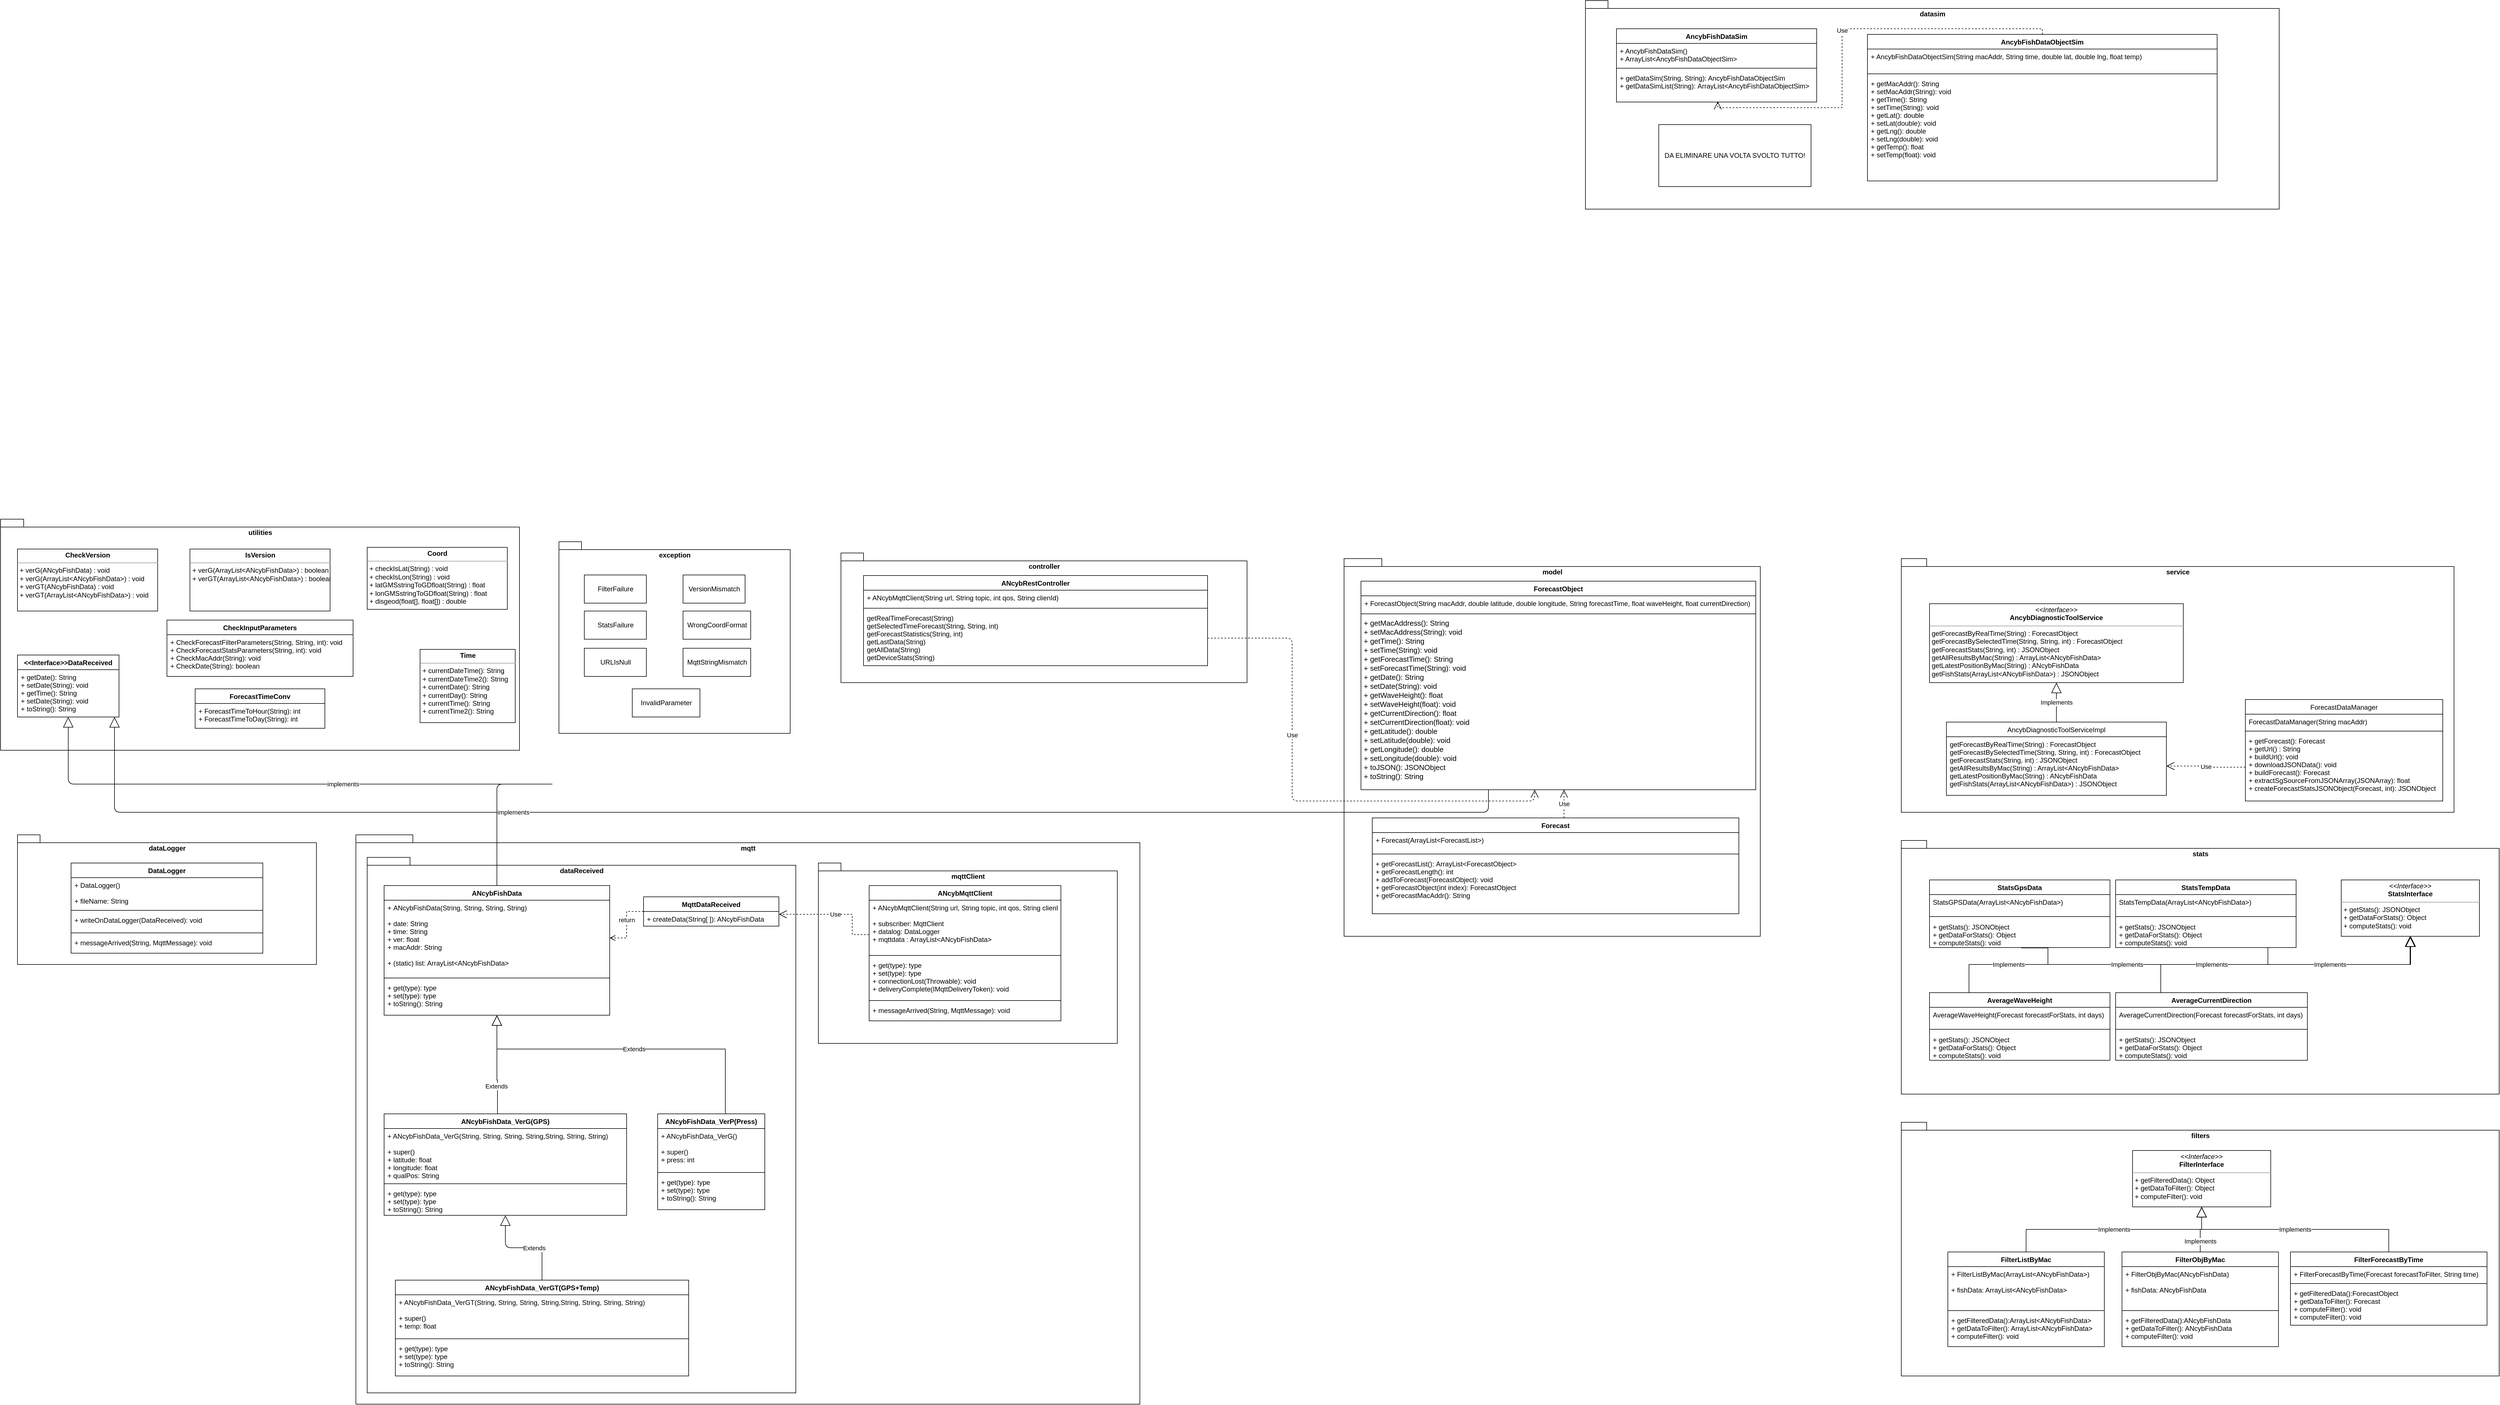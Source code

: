 <mxfile version="16.2.4" type="github">
  <diagram id="C5RBs43oDa-KdzZeNtuy" name="Page-1">
    <mxGraphModel dx="1298" dy="2328" grid="1" gridSize="10" guides="1" tooltips="1" connect="1" arrows="1" fold="1" page="1" pageScale="1" pageWidth="2336" pageHeight="1654" math="0" shadow="0">
      <root>
        <mxCell id="WIyWlLk6GJQsqaUBKTNV-0" />
        <mxCell id="WIyWlLk6GJQsqaUBKTNV-1" parent="WIyWlLk6GJQsqaUBKTNV-0" />
        <mxCell id="9TTTzWUSUJf_JjZ-lox_-0" value="mqtt" style="shape=folder;fontStyle=1;spacingTop=10;tabWidth=40;tabHeight=14;tabPosition=left;html=1;align=center;verticalAlign=top;" parent="WIyWlLk6GJQsqaUBKTNV-1" vertex="1">
          <mxGeometry x="650" y="570" width="1390" height="1010" as="geometry" />
        </mxCell>
        <mxCell id="3BHlE7sxE0ALU3HnH_fy-0" value="utilities" style="shape=folder;fontStyle=1;spacingTop=10;tabWidth=40;tabHeight=14;tabPosition=left;html=1;align=center;verticalAlign=top;" parent="WIyWlLk6GJQsqaUBKTNV-1" vertex="1">
          <mxGeometry x="20" y="10" width="920" height="410" as="geometry" />
        </mxCell>
        <mxCell id="3BHlE7sxE0ALU3HnH_fy-8" value="dataReceived" style="shape=folder;fontStyle=1;spacingTop=10;tabWidth=40;tabHeight=14;tabPosition=left;html=1;align=center;verticalAlign=top;" parent="WIyWlLk6GJQsqaUBKTNV-1" vertex="1">
          <mxGeometry x="670" y="610" width="760" height="950" as="geometry" />
        </mxCell>
        <mxCell id="3BHlE7sxE0ALU3HnH_fy-9" value="ANcybFishData_VerG(GPS)" style="swimlane;fontStyle=1;align=center;verticalAlign=top;childLayout=stackLayout;horizontal=1;startSize=26;horizontalStack=0;resizeParent=1;resizeParentMax=0;resizeLast=0;collapsible=1;marginBottom=0;" parent="WIyWlLk6GJQsqaUBKTNV-1" vertex="1">
          <mxGeometry x="700" y="1065" width="430" height="180" as="geometry" />
        </mxCell>
        <mxCell id="3BHlE7sxE0ALU3HnH_fy-10" value="+ ANcybFishData_VerG(String, String, String, String,String, String, String)&#xa;&#xa;+ super()&#xa;+ latitude: float&#xa;+ longitude: float&#xa;+ qualPos: String" style="text;strokeColor=none;fillColor=none;align=left;verticalAlign=top;spacingLeft=4;spacingRight=4;overflow=hidden;rotatable=0;points=[[0,0.5],[1,0.5]];portConstraint=eastwest;" parent="3BHlE7sxE0ALU3HnH_fy-9" vertex="1">
          <mxGeometry y="26" width="430" height="94" as="geometry" />
        </mxCell>
        <mxCell id="3BHlE7sxE0ALU3HnH_fy-11" value="" style="line;strokeWidth=1;fillColor=none;align=left;verticalAlign=middle;spacingTop=-1;spacingLeft=3;spacingRight=3;rotatable=0;labelPosition=right;points=[];portConstraint=eastwest;" parent="3BHlE7sxE0ALU3HnH_fy-9" vertex="1">
          <mxGeometry y="120" width="430" height="8" as="geometry" />
        </mxCell>
        <mxCell id="3BHlE7sxE0ALU3HnH_fy-12" value="+ get(type): type&#xa;+ set(type): type&#xa;+ toString(): String" style="text;strokeColor=none;fillColor=none;align=left;verticalAlign=top;spacingLeft=4;spacingRight=4;overflow=hidden;rotatable=0;points=[[0,0.5],[1,0.5]];portConstraint=eastwest;" parent="3BHlE7sxE0ALU3HnH_fy-9" vertex="1">
          <mxGeometry y="128" width="430" height="52" as="geometry" />
        </mxCell>
        <mxCell id="3BHlE7sxE0ALU3HnH_fy-20" value="Extends" style="endArrow=block;endSize=16;endFill=0;html=1;rounded=0;exitX=0.5;exitY=0;exitDx=0;exitDy=0;edgeStyle=orthogonalEdgeStyle;" parent="WIyWlLk6GJQsqaUBKTNV-1" source="3BHlE7sxE0ALU3HnH_fy-9" target="3BHlE7sxE0ALU3HnH_fy-15" edge="1">
          <mxGeometry x="-0.337" y="2" width="160" relative="1" as="geometry">
            <mxPoint x="960" y="830" as="sourcePoint" />
            <mxPoint x="1120" y="830" as="targetPoint" />
            <mxPoint as="offset" />
            <Array as="points">
              <mxPoint x="901" y="1005" />
              <mxPoint x="900" y="1005" />
            </Array>
          </mxGeometry>
        </mxCell>
        <mxCell id="3BHlE7sxE0ALU3HnH_fy-21" value="ANcybFishData_VerP(Press)" style="swimlane;fontStyle=1;align=center;verticalAlign=top;childLayout=stackLayout;horizontal=1;startSize=26;horizontalStack=0;resizeParent=1;resizeParentMax=0;resizeLast=0;collapsible=1;marginBottom=0;" parent="WIyWlLk6GJQsqaUBKTNV-1" vertex="1">
          <mxGeometry x="1185" y="1065" width="190" height="170" as="geometry" />
        </mxCell>
        <mxCell id="3BHlE7sxE0ALU3HnH_fy-22" value="+ ANcybFishData_VerG()&#xa;&#xa;+ super()&#xa;+ press: int" style="text;strokeColor=none;fillColor=none;align=left;verticalAlign=top;spacingLeft=4;spacingRight=4;overflow=hidden;rotatable=0;points=[[0,0.5],[1,0.5]];portConstraint=eastwest;" parent="3BHlE7sxE0ALU3HnH_fy-21" vertex="1">
          <mxGeometry y="26" width="190" height="74" as="geometry" />
        </mxCell>
        <mxCell id="3BHlE7sxE0ALU3HnH_fy-23" value="" style="line;strokeWidth=1;fillColor=none;align=left;verticalAlign=middle;spacingTop=-1;spacingLeft=3;spacingRight=3;rotatable=0;labelPosition=right;points=[];portConstraint=eastwest;" parent="3BHlE7sxE0ALU3HnH_fy-21" vertex="1">
          <mxGeometry y="100" width="190" height="8" as="geometry" />
        </mxCell>
        <mxCell id="3BHlE7sxE0ALU3HnH_fy-24" value="+ get(type): type&#xa;+ set(type): type&#xa;+ toString(): String" style="text;strokeColor=none;fillColor=none;align=left;verticalAlign=top;spacingLeft=4;spacingRight=4;overflow=hidden;rotatable=0;points=[[0,0.5],[1,0.5]];portConstraint=eastwest;" parent="3BHlE7sxE0ALU3HnH_fy-21" vertex="1">
          <mxGeometry y="108" width="190" height="62" as="geometry" />
        </mxCell>
        <mxCell id="3BHlE7sxE0ALU3HnH_fy-26" value="mqttClient" style="shape=folder;fontStyle=1;spacingTop=10;tabWidth=40;tabHeight=14;tabPosition=left;html=1;align=center;verticalAlign=top;" parent="WIyWlLk6GJQsqaUBKTNV-1" vertex="1">
          <mxGeometry x="1470" y="620" width="530" height="320" as="geometry" />
        </mxCell>
        <mxCell id="3BHlE7sxE0ALU3HnH_fy-27" value="ANcybMqttClient" style="swimlane;fontStyle=1;align=center;verticalAlign=top;childLayout=stackLayout;horizontal=1;startSize=26;horizontalStack=0;resizeParent=1;resizeParentMax=0;resizeLast=0;collapsible=1;marginBottom=0;" parent="WIyWlLk6GJQsqaUBKTNV-1" vertex="1">
          <mxGeometry x="1560" y="660" width="340" height="240" as="geometry" />
        </mxCell>
        <mxCell id="3BHlE7sxE0ALU3HnH_fy-91" value="+ ANcybMqttClient(String url, String topic, int qos, String clienId)" style="text;strokeColor=none;fillColor=none;align=left;verticalAlign=top;spacingLeft=4;spacingRight=4;overflow=hidden;rotatable=0;points=[[0,0.5],[1,0.5]];portConstraint=eastwest;" parent="3BHlE7sxE0ALU3HnH_fy-27" vertex="1">
          <mxGeometry y="26" width="340" height="28" as="geometry" />
        </mxCell>
        <mxCell id="3BHlE7sxE0ALU3HnH_fy-28" value="+ subscriber: MqttClient&#xa;+ datalog: DataLogger&#xa;+ mqttdata : ArrayList&lt;ANcybFishData&gt;" style="text;strokeColor=none;fillColor=none;align=left;verticalAlign=top;spacingLeft=4;spacingRight=4;overflow=hidden;rotatable=0;points=[[0,0.5],[1,0.5]];portConstraint=eastwest;" parent="3BHlE7sxE0ALU3HnH_fy-27" vertex="1">
          <mxGeometry y="54" width="340" height="66" as="geometry" />
        </mxCell>
        <mxCell id="3BHlE7sxE0ALU3HnH_fy-29" value="" style="line;strokeWidth=1;fillColor=none;align=left;verticalAlign=middle;spacingTop=-1;spacingLeft=3;spacingRight=3;rotatable=0;labelPosition=right;points=[];portConstraint=eastwest;" parent="3BHlE7sxE0ALU3HnH_fy-27" vertex="1">
          <mxGeometry y="120" width="340" height="8" as="geometry" />
        </mxCell>
        <mxCell id="3BHlE7sxE0ALU3HnH_fy-30" value="+ get(type): type&#xa;+ set(type): type&#xa;+ connectionLost(Throwable): void&#xa;+ deliveryComplete(IMqttDeliveryToken): void" style="text;strokeColor=none;fillColor=none;align=left;verticalAlign=top;spacingLeft=4;spacingRight=4;overflow=hidden;rotatable=0;points=[[0,0.5],[1,0.5]];portConstraint=eastwest;" parent="3BHlE7sxE0ALU3HnH_fy-27" vertex="1">
          <mxGeometry y="128" width="340" height="72" as="geometry" />
        </mxCell>
        <mxCell id="3BHlE7sxE0ALU3HnH_fy-89" value="" style="line;strokeWidth=1;fillColor=none;align=left;verticalAlign=middle;spacingTop=-1;spacingLeft=3;spacingRight=3;rotatable=0;labelPosition=right;points=[];portConstraint=eastwest;" parent="3BHlE7sxE0ALU3HnH_fy-27" vertex="1">
          <mxGeometry y="200" width="340" height="8" as="geometry" />
        </mxCell>
        <mxCell id="3BHlE7sxE0ALU3HnH_fy-88" value="+ messageArrived(String, MqttMessage): void" style="text;strokeColor=none;fillColor=none;align=left;verticalAlign=top;spacingLeft=4;spacingRight=4;overflow=hidden;rotatable=0;points=[[0,0.5],[1,0.5]];portConstraint=eastwest;" parent="3BHlE7sxE0ALU3HnH_fy-27" vertex="1">
          <mxGeometry y="208" width="340" height="32" as="geometry" />
        </mxCell>
        <mxCell id="3BHlE7sxE0ALU3HnH_fy-41" value="Extends" style="endArrow=block;endSize=16;endFill=0;html=1;rounded=0;exitX=0.5;exitY=0;exitDx=0;exitDy=0;edgeStyle=orthogonalEdgeStyle;jumpStyle=none;" parent="WIyWlLk6GJQsqaUBKTNV-1" source="3BHlE7sxE0ALU3HnH_fy-21" target="3BHlE7sxE0ALU3HnH_fy-15" edge="1">
          <mxGeometry width="160" relative="1" as="geometry">
            <mxPoint x="780" y="880" as="sourcePoint" />
            <mxPoint x="770" y="700" as="targetPoint" />
            <mxPoint as="offset" />
            <Array as="points">
              <mxPoint x="1305" y="950" />
              <mxPoint x="900" y="950" />
            </Array>
          </mxGeometry>
        </mxCell>
        <mxCell id="3BHlE7sxE0ALU3HnH_fy-51" value="MqttDataReceived" style="swimlane;fontStyle=1;align=center;verticalAlign=top;childLayout=stackLayout;horizontal=1;startSize=26;horizontalStack=0;resizeParent=1;resizeParentMax=0;resizeLast=0;collapsible=1;marginBottom=0;" parent="WIyWlLk6GJQsqaUBKTNV-1" vertex="1">
          <mxGeometry x="1160" y="680" width="240" height="52" as="geometry" />
        </mxCell>
        <mxCell id="3BHlE7sxE0ALU3HnH_fy-54" value="+ createData(String[ ]): ANcybFishData" style="text;strokeColor=none;fillColor=none;align=left;verticalAlign=top;spacingLeft=4;spacingRight=4;overflow=hidden;rotatable=0;points=[[0,0.5],[1,0.5]];portConstraint=eastwest;" parent="3BHlE7sxE0ALU3HnH_fy-51" vertex="1">
          <mxGeometry y="26" width="240" height="26" as="geometry" />
        </mxCell>
        <mxCell id="3BHlE7sxE0ALU3HnH_fy-64" value="return" style="html=1;verticalAlign=bottom;endArrow=open;dashed=1;endSize=8;rounded=0;jumpStyle=none;exitX=0;exitY=0.5;exitDx=0;exitDy=0;edgeStyle=orthogonalEdgeStyle;entryX=1;entryY=0.5;entryDx=0;entryDy=0;" parent="WIyWlLk6GJQsqaUBKTNV-1" source="3BHlE7sxE0ALU3HnH_fy-51" target="3BHlE7sxE0ALU3HnH_fy-16" edge="1">
          <mxGeometry relative="1" as="geometry">
            <mxPoint x="1150" y="738" as="sourcePoint" />
            <mxPoint x="960" y="1060" as="targetPoint" />
          </mxGeometry>
        </mxCell>
        <mxCell id="3BHlE7sxE0ALU3HnH_fy-66" value="Use" style="endArrow=open;endSize=12;dashed=1;html=1;rounded=0;jumpStyle=none;exitX=0;exitY=0.5;exitDx=0;exitDy=0;edgeStyle=orthogonalEdgeStyle;" parent="WIyWlLk6GJQsqaUBKTNV-1" source="3BHlE7sxE0ALU3HnH_fy-28" target="3BHlE7sxE0ALU3HnH_fy-51" edge="1">
          <mxGeometry x="-0.02" width="160" relative="1" as="geometry">
            <mxPoint x="1320" y="780" as="sourcePoint" />
            <mxPoint x="1540" y="710" as="targetPoint" />
            <Array as="points">
              <mxPoint x="1530" y="747" />
              <mxPoint x="1530" y="711" />
            </Array>
            <mxPoint as="offset" />
          </mxGeometry>
        </mxCell>
        <mxCell id="3BHlE7sxE0ALU3HnH_fy-90" value="dataLogger" style="shape=folder;fontStyle=1;spacingTop=10;tabWidth=40;tabHeight=14;tabPosition=left;html=1;align=center;verticalAlign=top;" parent="WIyWlLk6GJQsqaUBKTNV-1" vertex="1">
          <mxGeometry x="50" y="570" width="530" height="230" as="geometry" />
        </mxCell>
        <mxCell id="3BHlE7sxE0ALU3HnH_fy-95" value="exception" style="shape=folder;fontStyle=1;spacingTop=10;tabWidth=40;tabHeight=14;tabPosition=left;html=1;align=center;verticalAlign=top;" parent="WIyWlLk6GJQsqaUBKTNV-1" vertex="1">
          <mxGeometry x="1010" y="50" width="410" height="340" as="geometry" />
        </mxCell>
        <mxCell id="3BHlE7sxE0ALU3HnH_fy-96" value="DataLogger" style="swimlane;fontStyle=1;align=center;verticalAlign=top;childLayout=stackLayout;horizontal=1;startSize=26;horizontalStack=0;resizeParent=1;resizeParentMax=0;resizeLast=0;collapsible=1;marginBottom=0;" parent="WIyWlLk6GJQsqaUBKTNV-1" vertex="1">
          <mxGeometry x="145" y="620" width="340" height="160" as="geometry" />
        </mxCell>
        <mxCell id="3BHlE7sxE0ALU3HnH_fy-97" value="+ DataLogger()&#xa;&#xa;+ fileName: String" style="text;strokeColor=none;fillColor=none;align=left;verticalAlign=top;spacingLeft=4;spacingRight=4;overflow=hidden;rotatable=0;points=[[0,0.5],[1,0.5]];portConstraint=eastwest;" parent="3BHlE7sxE0ALU3HnH_fy-96" vertex="1">
          <mxGeometry y="26" width="340" height="54" as="geometry" />
        </mxCell>
        <mxCell id="3BHlE7sxE0ALU3HnH_fy-103" value="" style="line;strokeWidth=1;fillColor=none;align=left;verticalAlign=middle;spacingTop=-1;spacingLeft=3;spacingRight=3;rotatable=0;labelPosition=right;points=[];portConstraint=eastwest;" parent="3BHlE7sxE0ALU3HnH_fy-96" vertex="1">
          <mxGeometry y="80" width="340" height="8" as="geometry" />
        </mxCell>
        <mxCell id="3BHlE7sxE0ALU3HnH_fy-100" value="+ writeOnDataLogger(DataReceived): void" style="text;strokeColor=none;fillColor=none;align=left;verticalAlign=top;spacingLeft=4;spacingRight=4;overflow=hidden;rotatable=0;points=[[0,0.5],[1,0.5]];portConstraint=eastwest;" parent="3BHlE7sxE0ALU3HnH_fy-96" vertex="1">
          <mxGeometry y="88" width="340" height="32" as="geometry" />
        </mxCell>
        <mxCell id="3BHlE7sxE0ALU3HnH_fy-101" value="" style="line;strokeWidth=1;fillColor=none;align=left;verticalAlign=middle;spacingTop=-1;spacingLeft=3;spacingRight=3;rotatable=0;labelPosition=right;points=[];portConstraint=eastwest;" parent="3BHlE7sxE0ALU3HnH_fy-96" vertex="1">
          <mxGeometry y="120" width="340" height="8" as="geometry" />
        </mxCell>
        <mxCell id="3BHlE7sxE0ALU3HnH_fy-102" value="+ messageArrived(String, MqttMessage): void" style="text;strokeColor=none;fillColor=none;align=left;verticalAlign=top;spacingLeft=4;spacingRight=4;overflow=hidden;rotatable=0;points=[[0,0.5],[1,0.5]];portConstraint=eastwest;" parent="3BHlE7sxE0ALU3HnH_fy-96" vertex="1">
          <mxGeometry y="128" width="340" height="32" as="geometry" />
        </mxCell>
        <mxCell id="3BHlE7sxE0ALU3HnH_fy-113" value="controller" style="shape=folder;fontStyle=1;spacingTop=10;tabWidth=40;tabHeight=14;tabPosition=left;html=1;align=center;verticalAlign=top;" parent="WIyWlLk6GJQsqaUBKTNV-1" vertex="1">
          <mxGeometry x="1510" y="70" width="720" height="230" as="geometry" />
        </mxCell>
        <mxCell id="3BHlE7sxE0ALU3HnH_fy-114" value="model" style="shape=folder;fontStyle=1;spacingTop=10;tabWidth=40;tabHeight=14;tabPosition=left;html=1;align=center;verticalAlign=top;" parent="WIyWlLk6GJQsqaUBKTNV-1" vertex="1">
          <mxGeometry x="2402" y="80" width="738" height="670" as="geometry" />
        </mxCell>
        <mxCell id="3BHlE7sxE0ALU3HnH_fy-36" value="ANcybFishData_VerGT(GPS+Temp)" style="swimlane;fontStyle=1;align=center;verticalAlign=top;childLayout=stackLayout;horizontal=1;startSize=26;horizontalStack=0;resizeParent=1;resizeParentMax=0;resizeLast=0;collapsible=1;marginBottom=0;" parent="WIyWlLk6GJQsqaUBKTNV-1" vertex="1">
          <mxGeometry x="720" y="1360" width="520" height="170" as="geometry" />
        </mxCell>
        <mxCell id="3BHlE7sxE0ALU3HnH_fy-37" value="+ ANcybFishData_VerGT(String, String, String, String,String, String, String, String)&#xa;&#xa;+ super()&#xa;+ temp: float" style="text;strokeColor=none;fillColor=none;align=left;verticalAlign=top;spacingLeft=4;spacingRight=4;overflow=hidden;rotatable=0;points=[[0,0.5],[1,0.5]];portConstraint=eastwest;" parent="3BHlE7sxE0ALU3HnH_fy-36" vertex="1">
          <mxGeometry y="26" width="520" height="74" as="geometry" />
        </mxCell>
        <mxCell id="3BHlE7sxE0ALU3HnH_fy-38" value="" style="line;strokeWidth=1;fillColor=none;align=left;verticalAlign=middle;spacingTop=-1;spacingLeft=3;spacingRight=3;rotatable=0;labelPosition=right;points=[];portConstraint=eastwest;" parent="3BHlE7sxE0ALU3HnH_fy-36" vertex="1">
          <mxGeometry y="100" width="520" height="8" as="geometry" />
        </mxCell>
        <mxCell id="3BHlE7sxE0ALU3HnH_fy-39" value="+ get(type): type&#xa;+ set(type): type&#xa;+ toString(): String" style="text;strokeColor=none;fillColor=none;align=left;verticalAlign=top;spacingLeft=4;spacingRight=4;overflow=hidden;rotatable=0;points=[[0,0.5],[1,0.5]];portConstraint=eastwest;" parent="3BHlE7sxE0ALU3HnH_fy-36" vertex="1">
          <mxGeometry y="108" width="520" height="62" as="geometry" />
        </mxCell>
        <mxCell id="isNRoNqo-K9MIMpgRt4Y-5" value="Extends" style="endArrow=block;endSize=16;endFill=0;html=1;rounded=1;sketch=0;exitX=0.5;exitY=0;exitDx=0;exitDy=0;edgeStyle=orthogonalEdgeStyle;" parent="WIyWlLk6GJQsqaUBKTNV-1" source="3BHlE7sxE0ALU3HnH_fy-36" target="3BHlE7sxE0ALU3HnH_fy-9" edge="1">
          <mxGeometry x="-0.2" width="160" relative="1" as="geometry">
            <mxPoint x="1250" y="1440" as="sourcePoint" />
            <mxPoint x="780" y="1320" as="targetPoint" />
            <mxPoint as="offset" />
          </mxGeometry>
        </mxCell>
        <mxCell id="isNRoNqo-K9MIMpgRt4Y-6" value="ANcybRestController" style="swimlane;fontStyle=1;align=center;verticalAlign=top;childLayout=stackLayout;horizontal=1;startSize=26;horizontalStack=0;resizeParent=1;resizeParentMax=0;resizeLast=0;collapsible=1;marginBottom=0;" parent="WIyWlLk6GJQsqaUBKTNV-1" vertex="1">
          <mxGeometry x="1550" y="110" width="610" height="160" as="geometry" />
        </mxCell>
        <mxCell id="isNRoNqo-K9MIMpgRt4Y-7" value="+ ANcybMqttClient(String url, String topic, int qos, String clienId)" style="text;strokeColor=none;fillColor=none;align=left;verticalAlign=top;spacingLeft=4;spacingRight=4;overflow=hidden;rotatable=0;points=[[0,0.5],[1,0.5]];portConstraint=eastwest;" parent="isNRoNqo-K9MIMpgRt4Y-6" vertex="1">
          <mxGeometry y="26" width="610" height="28" as="geometry" />
        </mxCell>
        <mxCell id="isNRoNqo-K9MIMpgRt4Y-9" value="" style="line;strokeWidth=1;fillColor=none;align=left;verticalAlign=middle;spacingTop=-1;spacingLeft=3;spacingRight=3;rotatable=0;labelPosition=right;points=[];portConstraint=eastwest;" parent="isNRoNqo-K9MIMpgRt4Y-6" vertex="1">
          <mxGeometry y="54" width="610" height="8" as="geometry" />
        </mxCell>
        <mxCell id="isNRoNqo-K9MIMpgRt4Y-10" value="getRealTimeForecast(String)&#xa;getSelectedTimeForecast(String, String, int)&#xa;getForecastStatistics(String, int)&#xa;getLastData(String)&#xa;getAllData(String)&#xa;getDeviceStats(String)" style="text;strokeColor=none;fillColor=none;align=left;verticalAlign=top;spacingLeft=4;spacingRight=4;overflow=hidden;rotatable=0;points=[[0,0.5],[1,0.5]];portConstraint=eastwest;" parent="isNRoNqo-K9MIMpgRt4Y-6" vertex="1">
          <mxGeometry y="62" width="610" height="98" as="geometry" />
        </mxCell>
        <mxCell id="isNRoNqo-K9MIMpgRt4Y-15" value="ForecastObject" style="swimlane;fontStyle=1;align=center;verticalAlign=top;childLayout=stackLayout;horizontal=1;startSize=26;horizontalStack=0;resizeParent=1;resizeParentMax=0;resizeLast=0;collapsible=1;marginBottom=0;" parent="WIyWlLk6GJQsqaUBKTNV-1" vertex="1">
          <mxGeometry x="2432" y="120" width="700" height="370" as="geometry" />
        </mxCell>
        <mxCell id="isNRoNqo-K9MIMpgRt4Y-16" value="+ ForecastObject(String macAddr, double latitude, double longitude, String forecastTime, float waveHeight, float currentDirection)" style="text;strokeColor=none;fillColor=none;align=left;verticalAlign=top;spacingLeft=4;spacingRight=4;overflow=hidden;rotatable=0;points=[[0,0.5],[1,0.5]];portConstraint=eastwest;" parent="isNRoNqo-K9MIMpgRt4Y-15" vertex="1">
          <mxGeometry y="26" width="700" height="28" as="geometry" />
        </mxCell>
        <mxCell id="isNRoNqo-K9MIMpgRt4Y-17" value="" style="line;strokeWidth=1;fillColor=none;align=left;verticalAlign=middle;spacingTop=-1;spacingLeft=3;spacingRight=3;rotatable=0;labelPosition=right;points=[];portConstraint=eastwest;" parent="isNRoNqo-K9MIMpgRt4Y-15" vertex="1">
          <mxGeometry y="54" width="700" height="8" as="geometry" />
        </mxCell>
        <mxCell id="isNRoNqo-K9MIMpgRt4Y-18" value="+ getMacAddress(): String&#xa;+ setMacAddress(String): void&#xa;+ getTime(): String&#xa;+ setTime(String): void&#xa;+ getForecastTime(): String&#xa;+ setForecastTime(String): void&#xa;+ getDate(): String&#xa;+ setDate(String): void&#xa;+ getWaveHeight(): float&#xa;+ setWaveHeight(float): void&#xa;+ getCurrentDirection(): float&#xa;+ setCurrentDirection(float): void&#xa;+ getLatitude(): double&#xa;+ setLatitude(double): void&#xa;+ getLongitude(): double&#xa;+ setLongitude(double): void&#xa;+ toJSON(): JSONObject&#xa;+ toString(): String&#xa;" style="text;strokeColor=none;fillColor=none;align=left;verticalAlign=top;spacingLeft=4;spacingRight=4;overflow=hidden;rotatable=0;points=[[0,0.5],[1,0.5]];portConstraint=eastwest;fontSize=13;spacing=1;spacingBottom=0;spacingTop=-1;" parent="isNRoNqo-K9MIMpgRt4Y-15" vertex="1">
          <mxGeometry y="62" width="700" height="308" as="geometry" />
        </mxCell>
        <mxCell id="isNRoNqo-K9MIMpgRt4Y-29" value="Use" style="endArrow=open;endSize=12;dashed=1;html=1;rounded=1;sketch=0;edgeStyle=orthogonalEdgeStyle;exitX=1;exitY=0.5;exitDx=0;exitDy=0;" parent="WIyWlLk6GJQsqaUBKTNV-1" source="isNRoNqo-K9MIMpgRt4Y-10" target="isNRoNqo-K9MIMpgRt4Y-15" edge="1">
          <mxGeometry x="-0.276" width="160" relative="1" as="geometry">
            <mxPoint x="2280" y="200" as="sourcePoint" />
            <mxPoint x="2616" y="-70" as="targetPoint" />
            <Array as="points">
              <mxPoint x="2310" y="221" />
              <mxPoint x="2310" y="510" />
              <mxPoint x="2740" y="510" />
            </Array>
            <mxPoint as="offset" />
          </mxGeometry>
        </mxCell>
        <mxCell id="isNRoNqo-K9MIMpgRt4Y-31" value="&lt;p style=&quot;margin: 0px ; margin-top: 4px ; text-align: center&quot;&gt;&lt;b&gt;CheckVersion&lt;/b&gt;&lt;br&gt;&lt;/p&gt;&lt;hr size=&quot;1&quot;&gt;&lt;p style=&quot;margin: 0px ; margin-left: 4px&quot;&gt;&lt;/p&gt;&lt;p style=&quot;margin: 0px ; margin-left: 4px&quot;&gt;+ verG(ANcybFishData) : void&lt;/p&gt;&lt;p style=&quot;margin: 0px ; margin-left: 4px&quot;&gt;+ verG(ArrayList&amp;lt;ANcybFishData&amp;gt;) : void&lt;/p&gt;&lt;p style=&quot;margin: 0px ; margin-left: 4px&quot;&gt;&lt;span&gt;+ verGT(ANcybFishData) : void&lt;/span&gt;&lt;/p&gt;&lt;p style=&quot;margin: 0px ; margin-left: 4px&quot;&gt;+ verGT(ArrayList&amp;lt;ANcybFishData&amp;gt;) : void&lt;/p&gt;" style="verticalAlign=top;align=left;overflow=fill;fontSize=12;fontFamily=Helvetica;html=1;rounded=0;sketch=0;" parent="WIyWlLk6GJQsqaUBKTNV-1" vertex="1">
          <mxGeometry x="50" y="63" width="248.5" height="110" as="geometry" />
        </mxCell>
        <mxCell id="isNRoNqo-K9MIMpgRt4Y-34" value="Forecast" style="swimlane;fontStyle=1;align=center;verticalAlign=top;childLayout=stackLayout;horizontal=1;startSize=26;horizontalStack=0;resizeParent=1;resizeParentMax=0;resizeLast=0;collapsible=1;marginBottom=0;rounded=0;sketch=0;" parent="WIyWlLk6GJQsqaUBKTNV-1" vertex="1">
          <mxGeometry x="2452" y="540" width="650" height="170" as="geometry" />
        </mxCell>
        <mxCell id="isNRoNqo-K9MIMpgRt4Y-35" value="+ Forecast(ArrayList&lt;ForecastList&gt;)&#xa;" style="text;strokeColor=none;fillColor=none;align=left;verticalAlign=top;spacingLeft=4;spacingRight=4;overflow=hidden;rotatable=0;points=[[0,0.5],[1,0.5]];portConstraint=eastwest;rounded=0;sketch=0;" parent="isNRoNqo-K9MIMpgRt4Y-34" vertex="1">
          <mxGeometry y="26" width="650" height="34" as="geometry" />
        </mxCell>
        <mxCell id="isNRoNqo-K9MIMpgRt4Y-36" value="" style="line;strokeWidth=1;fillColor=none;align=left;verticalAlign=middle;spacingTop=-1;spacingLeft=3;spacingRight=3;rotatable=0;labelPosition=right;points=[];portConstraint=eastwest;rounded=0;sketch=0;" parent="isNRoNqo-K9MIMpgRt4Y-34" vertex="1">
          <mxGeometry y="60" width="650" height="8" as="geometry" />
        </mxCell>
        <mxCell id="isNRoNqo-K9MIMpgRt4Y-37" value="+ getForecastList(): ArrayList&lt;ForecastObject&gt;&#xa;+ getForecastLength(): int&#xa;+ addToForecast(ForecastObject): void&#xa;+ getForecastObject(int index): ForecastObject&#xa;+ getForecastMacAddr(): String" style="text;strokeColor=none;fillColor=none;align=left;verticalAlign=top;spacingLeft=4;spacingRight=4;overflow=hidden;rotatable=0;points=[[0,0.5],[1,0.5]];portConstraint=eastwest;rounded=0;sketch=0;" parent="isNRoNqo-K9MIMpgRt4Y-34" vertex="1">
          <mxGeometry y="68" width="650" height="102" as="geometry" />
        </mxCell>
        <mxCell id="isNRoNqo-K9MIMpgRt4Y-38" value="filters" style="shape=folder;fontStyle=1;spacingTop=10;tabWidth=40;tabHeight=14;tabPosition=left;html=1;align=center;verticalAlign=top;" parent="WIyWlLk6GJQsqaUBKTNV-1" vertex="1">
          <mxGeometry x="3390" y="1080" width="1060" height="450" as="geometry" />
        </mxCell>
        <mxCell id="RA5aEVkmyOFDF_g9N0md-14" value="Extends" style="endArrow=block;endSize=16;endFill=0;html=1;rounded=1;sketch=0;edgeStyle=orthogonalEdgeStyle;entryX=0.5;entryY=1;entryDx=0;entryDy=0;exitX=0.551;exitY=0.018;exitDx=0;exitDy=0;exitPerimeter=0;" parent="WIyWlLk6GJQsqaUBKTNV-1" edge="1">
          <mxGeometry x="-0.345" width="160" relative="1" as="geometry">
            <mxPoint x="3566.73" y="811.44" as="sourcePoint" />
            <mxPoint x="4065" y="740" as="targetPoint" />
            <Array as="points">
              <mxPoint x="3832" y="780" />
              <mxPoint x="4065" y="780" />
            </Array>
            <mxPoint as="offset" />
          </mxGeometry>
        </mxCell>
        <mxCell id="isNRoNqo-K9MIMpgRt4Y-41" value="stats" style="shape=folder;fontStyle=1;spacingTop=10;tabWidth=40;tabHeight=14;tabPosition=left;html=1;align=center;verticalAlign=top;" parent="WIyWlLk6GJQsqaUBKTNV-1" vertex="1">
          <mxGeometry x="3390" y="580" width="1060" height="450" as="geometry" />
        </mxCell>
        <mxCell id="VaMENrB3MKc0odFTqjPw-0" value="service" style="shape=folder;fontStyle=1;spacingTop=10;tabWidth=40;tabHeight=14;tabPosition=left;html=1;align=center;verticalAlign=top;" parent="WIyWlLk6GJQsqaUBKTNV-1" vertex="1">
          <mxGeometry x="3390" y="80" width="980" height="450" as="geometry" />
        </mxCell>
        <mxCell id="VaMENrB3MKc0odFTqjPw-6" value="Implements" style="endArrow=block;endSize=16;endFill=0;html=1;rounded=0;fontSize=13;edgeStyle=orthogonalEdgeStyle;elbow=vertical;" parent="WIyWlLk6GJQsqaUBKTNV-1" target="9sARwrWTkd8ZfWDxSj1S-2" edge="1">
          <mxGeometry x="0.037" width="160" relative="1" as="geometry">
            <mxPoint x="3495" y="-559" as="sourcePoint" />
            <mxPoint x="3455" y="-519" as="targetPoint" />
            <Array as="points" />
            <mxPoint as="offset" />
          </mxGeometry>
        </mxCell>
        <mxCell id="hj5ngC77WGNCJNdUPFqx-2" value="AncybDiagnosticToolServiceImpl" style="swimlane;fontStyle=0;align=center;verticalAlign=top;childLayout=stackLayout;horizontal=1;startSize=26;horizontalStack=0;resizeParent=1;resizeParentMax=0;resizeLast=0;collapsible=1;marginBottom=0;" parent="WIyWlLk6GJQsqaUBKTNV-1" vertex="1">
          <mxGeometry x="3470" y="370" width="390" height="130" as="geometry" />
        </mxCell>
        <mxCell id="hj5ngC77WGNCJNdUPFqx-3" value="getForecastByRealTime(String) : ForecastObject&#xa;getForecastBySelectedTime(String, String, int) : ForecastObject&#xa;getForecastStats(String, int) : JSONObject&#xa;getAllResultsByMac(String) : ArrayList&lt;ANcybFishData&gt;&#xa;getLatestPositionByMac(String) : ANcybFishData&#xa;getFishStats(ArrayList&lt;ANcybFishData&gt;) : JSONObject" style="text;strokeColor=none;fillColor=none;align=left;verticalAlign=top;spacingLeft=4;spacingRight=4;overflow=hidden;rotatable=0;points=[[0,0.5],[1,0.5]];portConstraint=eastwest;" parent="hj5ngC77WGNCJNdUPFqx-2" vertex="1">
          <mxGeometry y="26" width="390" height="104" as="geometry" />
        </mxCell>
        <mxCell id="9sARwrWTkd8ZfWDxSj1S-2" value="&lt;&lt;Interface&gt;&gt; AncybDiagnosticToolService" style="swimlane;fontStyle=1;align=center;verticalAlign=top;childLayout=stackLayout;horizontal=1;startSize=26;horizontalStack=0;resizeParent=1;resizeParentMax=0;resizeLast=0;collapsible=1;marginBottom=0;" parent="WIyWlLk6GJQsqaUBKTNV-1" vertex="1">
          <mxGeometry x="3550" y="-809" width="300" height="126" as="geometry" />
        </mxCell>
        <mxCell id="9sARwrWTkd8ZfWDxSj1S-5" value="+ getRealTimeForecast(String): ForecastObject&#xa;+ getLastTimePosition(String): ANcybFishData&#xa;+ getAllPositions(String): ArrayList&lt;ANcybFishData&gt;&#xa; " style="text;strokeColor=none;fillColor=none;align=left;verticalAlign=top;spacingLeft=4;spacingRight=4;overflow=hidden;rotatable=0;points=[[0,0.5],[1,0.5]];portConstraint=eastwest;" parent="9sARwrWTkd8ZfWDxSj1S-2" vertex="1">
          <mxGeometry y="26" width="300" height="100" as="geometry" />
        </mxCell>
        <mxCell id="9sARwrWTkd8ZfWDxSj1S-6" value="ForecastDataManager" style="swimlane;fontStyle=0;align=center;verticalAlign=top;childLayout=stackLayout;horizontal=1;startSize=26;horizontalStack=0;resizeParent=1;resizeParentMax=0;resizeLast=0;collapsible=1;marginBottom=0;" parent="WIyWlLk6GJQsqaUBKTNV-1" vertex="1">
          <mxGeometry x="4000" y="330" width="350" height="180" as="geometry" />
        </mxCell>
        <mxCell id="9sARwrWTkd8ZfWDxSj1S-7" value="ForecastDataManager(String macAddr)" style="text;strokeColor=none;fillColor=none;align=left;verticalAlign=top;spacingLeft=4;spacingRight=4;overflow=hidden;rotatable=0;points=[[0,0.5],[1,0.5]];portConstraint=eastwest;" parent="9sARwrWTkd8ZfWDxSj1S-6" vertex="1">
          <mxGeometry y="26" width="350" height="26" as="geometry" />
        </mxCell>
        <mxCell id="9sARwrWTkd8ZfWDxSj1S-8" value="" style="line;strokeWidth=1;fillColor=none;align=left;verticalAlign=middle;spacingTop=-1;spacingLeft=3;spacingRight=3;rotatable=0;labelPosition=right;points=[];portConstraint=eastwest;" parent="9sARwrWTkd8ZfWDxSj1S-6" vertex="1">
          <mxGeometry y="52" width="350" height="8" as="geometry" />
        </mxCell>
        <mxCell id="9sARwrWTkd8ZfWDxSj1S-9" value="+ getForecast(): Forecast&#xa;+ getUrl() : String&#xa;+ buildUrl(): void&#xa;+ downloadJSONData(): void&#xa;+ buildForecast(): Forecast&#xa;+ extractSgSourceFromJSONArray(JSONArray): float&#xa;+ createForecastStatsJSONObject(Forecast, int): JSONObject" style="text;strokeColor=none;fillColor=none;align=left;verticalAlign=top;spacingLeft=4;spacingRight=4;overflow=hidden;rotatable=0;points=[[0,0.5],[1,0.5]];portConstraint=eastwest;" parent="9sARwrWTkd8ZfWDxSj1S-6" vertex="1">
          <mxGeometry y="60" width="350" height="120" as="geometry" />
        </mxCell>
        <mxCell id="9sARwrWTkd8ZfWDxSj1S-17" value="datasim" style="shape=folder;fontStyle=1;spacingTop=10;tabWidth=40;tabHeight=14;tabPosition=left;html=1;align=center;verticalAlign=top;" parent="WIyWlLk6GJQsqaUBKTNV-1" vertex="1">
          <mxGeometry x="2830" y="-910" width="1230" height="370" as="geometry" />
        </mxCell>
        <mxCell id="9sARwrWTkd8ZfWDxSj1S-13" value="AncybFishDataSim" style="swimlane;fontStyle=1;align=center;verticalAlign=top;childLayout=stackLayout;horizontal=1;startSize=26;horizontalStack=0;resizeParent=1;resizeParentMax=0;resizeLast=0;collapsible=1;marginBottom=0;" parent="WIyWlLk6GJQsqaUBKTNV-1" vertex="1">
          <mxGeometry x="2885" y="-860" width="355" height="130" as="geometry" />
        </mxCell>
        <mxCell id="9sARwrWTkd8ZfWDxSj1S-14" value="+ AncybFishDataSim()&#xa;+ ArrayList&lt;AncybFishDataObjectSim&gt;" style="text;strokeColor=none;fillColor=none;align=left;verticalAlign=top;spacingLeft=4;spacingRight=4;overflow=hidden;rotatable=0;points=[[0,0.5],[1,0.5]];portConstraint=eastwest;" parent="9sARwrWTkd8ZfWDxSj1S-13" vertex="1">
          <mxGeometry y="26" width="355" height="40" as="geometry" />
        </mxCell>
        <mxCell id="9sARwrWTkd8ZfWDxSj1S-15" value="" style="line;strokeWidth=1;fillColor=none;align=left;verticalAlign=middle;spacingTop=-1;spacingLeft=3;spacingRight=3;rotatable=0;labelPosition=right;points=[];portConstraint=eastwest;" parent="9sARwrWTkd8ZfWDxSj1S-13" vertex="1">
          <mxGeometry y="66" width="355" height="8" as="geometry" />
        </mxCell>
        <mxCell id="9sARwrWTkd8ZfWDxSj1S-16" value="+ getDataSim(String, String): AncybFishDataObjectSim&#xa;+ getDataSimList(String): ArrayList&lt;AncybFishDataObjectSim&gt;" style="text;strokeColor=none;fillColor=none;align=left;verticalAlign=top;spacingLeft=4;spacingRight=4;overflow=hidden;rotatable=0;points=[[0,0.5],[1,0.5]];portConstraint=eastwest;" parent="9sARwrWTkd8ZfWDxSj1S-13" vertex="1">
          <mxGeometry y="74" width="355" height="56" as="geometry" />
        </mxCell>
        <mxCell id="9sARwrWTkd8ZfWDxSj1S-21" value="AncybFishDataObjectSim" style="swimlane;fontStyle=1;align=center;verticalAlign=top;childLayout=stackLayout;horizontal=1;startSize=26;horizontalStack=0;resizeParent=1;resizeParentMax=0;resizeLast=0;collapsible=1;marginBottom=0;" parent="WIyWlLk6GJQsqaUBKTNV-1" vertex="1">
          <mxGeometry x="3330" y="-850" width="620" height="260" as="geometry" />
        </mxCell>
        <mxCell id="9sARwrWTkd8ZfWDxSj1S-22" value="+ AncybFishDataObjectSim(String macAddr, String time, double lat, double lng, float temp)" style="text;strokeColor=none;fillColor=none;align=left;verticalAlign=top;spacingLeft=4;spacingRight=4;overflow=hidden;rotatable=0;points=[[0,0.5],[1,0.5]];portConstraint=eastwest;" parent="9sARwrWTkd8ZfWDxSj1S-21" vertex="1">
          <mxGeometry y="26" width="620" height="40" as="geometry" />
        </mxCell>
        <mxCell id="9sARwrWTkd8ZfWDxSj1S-23" value="" style="line;strokeWidth=1;fillColor=none;align=left;verticalAlign=middle;spacingTop=-1;spacingLeft=3;spacingRight=3;rotatable=0;labelPosition=right;points=[];portConstraint=eastwest;" parent="9sARwrWTkd8ZfWDxSj1S-21" vertex="1">
          <mxGeometry y="66" width="620" height="8" as="geometry" />
        </mxCell>
        <mxCell id="9sARwrWTkd8ZfWDxSj1S-24" value="+ getMacAddr(): String&#xa;+ setMacAddr(String): void&#xa;+ getTime(): String&#xa;+ setTime(String): void&#xa;+ getLat(): double&#xa;+ setLat(double): void&#xa;+ getLng(): double&#xa;+ setLng(double): void&#xa;+ getTemp(): float&#xa;+ setTemp(float): void&#xa;&#xa;" style="text;strokeColor=none;fillColor=none;align=left;verticalAlign=top;spacingLeft=4;spacingRight=4;overflow=hidden;rotatable=0;points=[[0,0.5],[1,0.5]];portConstraint=eastwest;" parent="9sARwrWTkd8ZfWDxSj1S-21" vertex="1">
          <mxGeometry y="74" width="620" height="186" as="geometry" />
        </mxCell>
        <mxCell id="9sARwrWTkd8ZfWDxSj1S-25" value="Use" style="endArrow=open;endSize=12;dashed=1;html=1;rounded=0;exitX=0.5;exitY=0;exitDx=0;exitDy=0;entryX=0.506;entryY=0.982;entryDx=0;entryDy=0;entryPerimeter=0;edgeStyle=orthogonalEdgeStyle;" parent="WIyWlLk6GJQsqaUBKTNV-1" source="9sARwrWTkd8ZfWDxSj1S-21" target="9sARwrWTkd8ZfWDxSj1S-16" edge="1">
          <mxGeometry width="160" relative="1" as="geometry">
            <mxPoint x="2910" y="-560" as="sourcePoint" />
            <mxPoint x="3050" y="-740" as="targetPoint" />
          </mxGeometry>
        </mxCell>
        <mxCell id="9sARwrWTkd8ZfWDxSj1S-30" value="FilterForecastByTime" style="swimlane;fontStyle=1;align=center;verticalAlign=top;childLayout=stackLayout;horizontal=1;startSize=26;horizontalStack=0;resizeParent=1;resizeParentMax=0;resizeLast=0;collapsible=1;marginBottom=0;" parent="WIyWlLk6GJQsqaUBKTNV-1" vertex="1">
          <mxGeometry x="4080" y="1310" width="348.5" height="130" as="geometry" />
        </mxCell>
        <mxCell id="9sARwrWTkd8ZfWDxSj1S-31" value="+ FilterForecastByTime(Forecast forecastToFilter, String time)" style="text;strokeColor=none;fillColor=none;align=left;verticalAlign=top;spacingLeft=4;spacingRight=4;overflow=hidden;rotatable=0;points=[[0,0.5],[1,0.5]];portConstraint=eastwest;" parent="9sARwrWTkd8ZfWDxSj1S-30" vertex="1">
          <mxGeometry y="26" width="348.5" height="26" as="geometry" />
        </mxCell>
        <mxCell id="9sARwrWTkd8ZfWDxSj1S-32" value="" style="line;strokeWidth=1;fillColor=none;align=left;verticalAlign=middle;spacingTop=-1;spacingLeft=3;spacingRight=3;rotatable=0;labelPosition=right;points=[];portConstraint=eastwest;" parent="9sARwrWTkd8ZfWDxSj1S-30" vertex="1">
          <mxGeometry y="52" width="348.5" height="8" as="geometry" />
        </mxCell>
        <mxCell id="9sARwrWTkd8ZfWDxSj1S-33" value="+ getFilteredData():ForecastObject&#xa;+ getDataToFilter(): Forecast&#xa;+ computeFilter(): void&#xa;+ computeFilter(): void&#xa;" style="text;strokeColor=none;fillColor=none;align=left;verticalAlign=top;spacingLeft=4;spacingRight=4;overflow=hidden;rotatable=0;points=[[0,0.5],[1,0.5]];portConstraint=eastwest;" parent="9sARwrWTkd8ZfWDxSj1S-30" vertex="1">
          <mxGeometry y="60" width="348.5" height="70" as="geometry" />
        </mxCell>
        <mxCell id="9t7Qjf59RrQKLD498II--0" value="&lt;p style=&quot;margin: 0px ; margin-top: 4px ; text-align: center&quot;&gt;&lt;i&gt;&amp;lt;&amp;lt;Interface&amp;gt;&amp;gt;&lt;/i&gt;&lt;br&gt;&lt;b&gt;FilterInterface&lt;/b&gt;&lt;/p&gt;&lt;hr size=&quot;1&quot;&gt;&lt;p style=&quot;margin: 0px ; margin-left: 4px&quot;&gt;+ getFilteredData(): Object&lt;br&gt;+ getDataToFilter(): Object&lt;/p&gt;&lt;p style=&quot;margin: 0px ; margin-left: 4px&quot;&gt;&lt;span&gt;+ computeFilter(): void&lt;/span&gt;&lt;/p&gt;&lt;p style=&quot;margin: 0px ; margin-left: 4px&quot;&gt;&lt;br&gt;&lt;/p&gt;" style="verticalAlign=top;align=left;overflow=fill;fontSize=12;fontFamily=Helvetica;html=1;" parent="WIyWlLk6GJQsqaUBKTNV-1" vertex="1">
          <mxGeometry x="3800" y="1130" width="245" height="100" as="geometry" />
        </mxCell>
        <mxCell id="9t7Qjf59RrQKLD498II--10" value="FilterFailure" style="html=1;" parent="WIyWlLk6GJQsqaUBKTNV-1" vertex="1">
          <mxGeometry x="1055" y="109" width="110" height="50" as="geometry" />
        </mxCell>
        <mxCell id="9t7Qjf59RrQKLD498II--11" value="StatsFailure" style="html=1;" parent="WIyWlLk6GJQsqaUBKTNV-1" vertex="1">
          <mxGeometry x="1055" y="173" width="110" height="50" as="geometry" />
        </mxCell>
        <mxCell id="9t7Qjf59RrQKLD498II--12" value="URLIsNull" style="html=1;" parent="WIyWlLk6GJQsqaUBKTNV-1" vertex="1">
          <mxGeometry x="1055" y="239" width="110" height="50" as="geometry" />
        </mxCell>
        <mxCell id="9t7Qjf59RrQKLD498II--14" value="FilterListByMac" style="swimlane;fontStyle=1;align=center;verticalAlign=top;childLayout=stackLayout;horizontal=1;startSize=26;horizontalStack=0;resizeParent=1;resizeParentMax=0;resizeLast=0;collapsible=1;marginBottom=0;" parent="WIyWlLk6GJQsqaUBKTNV-1" vertex="1">
          <mxGeometry x="3472.5" y="1310" width="277.5" height="168" as="geometry" />
        </mxCell>
        <mxCell id="9t7Qjf59RrQKLD498II--15" value="+ FilterListByMac(ArrayList&lt;ANcybFishData&gt;)&#xa;&#xa;+ fishData: ArrayList&lt;ANcybFishData&gt;" style="text;strokeColor=none;fillColor=none;align=left;verticalAlign=top;spacingLeft=4;spacingRight=4;overflow=hidden;rotatable=0;points=[[0,0.5],[1,0.5]];portConstraint=eastwest;" parent="9t7Qjf59RrQKLD498II--14" vertex="1">
          <mxGeometry y="26" width="277.5" height="74" as="geometry" />
        </mxCell>
        <mxCell id="9t7Qjf59RrQKLD498II--16" value="" style="line;strokeWidth=1;fillColor=none;align=left;verticalAlign=middle;spacingTop=-1;spacingLeft=3;spacingRight=3;rotatable=0;labelPosition=right;points=[];portConstraint=eastwest;" parent="9t7Qjf59RrQKLD498II--14" vertex="1">
          <mxGeometry y="100" width="277.5" height="8" as="geometry" />
        </mxCell>
        <mxCell id="9t7Qjf59RrQKLD498II--17" value="+ getFilteredData():ArrayList&lt;ANcybFishData&gt;&#xa;+ getDataToFilter(): ArrayList&lt;ANcybFishData&gt;&#xa;+ computeFilter(): void&#xa;" style="text;strokeColor=none;fillColor=none;align=left;verticalAlign=top;spacingLeft=4;spacingRight=4;overflow=hidden;rotatable=0;points=[[0,0.5],[1,0.5]];portConstraint=eastwest;" parent="9t7Qjf59RrQKLD498II--14" vertex="1">
          <mxGeometry y="108" width="277.5" height="60" as="geometry" />
        </mxCell>
        <mxCell id="9t7Qjf59RrQKLD498II--18" value="Implements" style="endArrow=block;endSize=16;endFill=0;html=1;rounded=0;exitX=0.5;exitY=0;exitDx=0;exitDy=0;edgeStyle=orthogonalEdgeStyle;" parent="WIyWlLk6GJQsqaUBKTNV-1" source="9t7Qjf59RrQKLD498II--14" target="9t7Qjf59RrQKLD498II--0" edge="1">
          <mxGeometry width="160" relative="1" as="geometry">
            <mxPoint x="3908.75" y="1319" as="sourcePoint" />
            <mxPoint x="4005" y="1232" as="targetPoint" />
            <mxPoint as="offset" />
          </mxGeometry>
        </mxCell>
        <mxCell id="9t7Qjf59RrQKLD498II--9" value="Implements" style="endArrow=block;endSize=16;endFill=0;html=1;rounded=0;exitX=0.5;exitY=0;exitDx=0;exitDy=0;edgeStyle=orthogonalEdgeStyle;" parent="WIyWlLk6GJQsqaUBKTNV-1" source="9t7Qjf59RrQKLD498II--19" target="9t7Qjf59RrQKLD498II--0" edge="1">
          <mxGeometry x="-0.545" width="160" relative="1" as="geometry">
            <mxPoint x="3898.75" y="1309" as="sourcePoint" />
            <mxPoint x="3949" y="1349" as="targetPoint" />
            <mxPoint as="offset" />
          </mxGeometry>
        </mxCell>
        <mxCell id="9t7Qjf59RrQKLD498II--19" value="FilterObjByMac" style="swimlane;fontStyle=1;align=center;verticalAlign=top;childLayout=stackLayout;horizontal=1;startSize=26;horizontalStack=0;resizeParent=1;resizeParentMax=0;resizeLast=0;collapsible=1;marginBottom=0;" parent="WIyWlLk6GJQsqaUBKTNV-1" vertex="1">
          <mxGeometry x="3781.25" y="1310" width="277.5" height="168" as="geometry" />
        </mxCell>
        <mxCell id="9t7Qjf59RrQKLD498II--20" value="+ FilterObjByMac(ANcybFishData)&#xa;&#xa;+ fishData: ANcybFishData" style="text;strokeColor=none;fillColor=none;align=left;verticalAlign=top;spacingLeft=4;spacingRight=4;overflow=hidden;rotatable=0;points=[[0,0.5],[1,0.5]];portConstraint=eastwest;" parent="9t7Qjf59RrQKLD498II--19" vertex="1">
          <mxGeometry y="26" width="277.5" height="74" as="geometry" />
        </mxCell>
        <mxCell id="9t7Qjf59RrQKLD498II--21" value="" style="line;strokeWidth=1;fillColor=none;align=left;verticalAlign=middle;spacingTop=-1;spacingLeft=3;spacingRight=3;rotatable=0;labelPosition=right;points=[];portConstraint=eastwest;" parent="9t7Qjf59RrQKLD498II--19" vertex="1">
          <mxGeometry y="100" width="277.5" height="8" as="geometry" />
        </mxCell>
        <mxCell id="9t7Qjf59RrQKLD498II--22" value="+ getFilteredData():ANcybFishData&#xa;+ getDataToFilter(): ANcybFishData&#xa;+ computeFilter(): void&#xa;" style="text;strokeColor=none;fillColor=none;align=left;verticalAlign=top;spacingLeft=4;spacingRight=4;overflow=hidden;rotatable=0;points=[[0,0.5],[1,0.5]];portConstraint=eastwest;" parent="9t7Qjf59RrQKLD498II--19" vertex="1">
          <mxGeometry y="108" width="277.5" height="60" as="geometry" />
        </mxCell>
        <mxCell id="ZY8YsOjmiNADlXckpwyr-2" value="Implements" style="endArrow=block;endSize=16;endFill=0;html=1;rounded=0;exitX=0.5;exitY=0;exitDx=0;exitDy=0;edgeStyle=orthogonalEdgeStyle;entryX=0.5;entryY=1;entryDx=0;entryDy=0;" parent="WIyWlLk6GJQsqaUBKTNV-1" source="9sARwrWTkd8ZfWDxSj1S-30" target="9t7Qjf59RrQKLD498II--0" edge="1">
          <mxGeometry width="160" relative="1" as="geometry">
            <mxPoint x="3918.75" y="1320" as="sourcePoint" />
            <mxPoint x="3990" y="1220" as="targetPoint" />
            <mxPoint as="offset" />
            <Array as="points" />
          </mxGeometry>
        </mxCell>
        <mxCell id="ZY8YsOjmiNADlXckpwyr-4" value="DA ELIMINARE UNA VOLTA SVOLTO TUTTO!" style="rounded=0;whiteSpace=wrap;html=1;" parent="WIyWlLk6GJQsqaUBKTNV-1" vertex="1">
          <mxGeometry x="2960" y="-690" width="270" height="110" as="geometry" />
        </mxCell>
        <mxCell id="a0hvj_VKNeWpo2fESx3u-1" value="Use" style="endArrow=open;endSize=12;dashed=1;html=1;rounded=0;edgeStyle=orthogonalEdgeStyle;" parent="WIyWlLk6GJQsqaUBKTNV-1" target="isNRoNqo-K9MIMpgRt4Y-15" edge="1">
          <mxGeometry width="160" relative="1" as="geometry">
            <mxPoint x="2792" y="540" as="sourcePoint" />
            <mxPoint x="2832" y="500" as="targetPoint" />
            <Array as="points">
              <mxPoint x="2792" y="540" />
            </Array>
          </mxGeometry>
        </mxCell>
        <mxCell id="a0hvj_VKNeWpo2fESx3u-2" value="ForecastTimeConv" style="swimlane;fontStyle=1;align=center;verticalAlign=top;childLayout=stackLayout;horizontal=1;startSize=26;horizontalStack=0;resizeParent=1;resizeParentMax=0;resizeLast=0;collapsible=1;marginBottom=0;" parent="WIyWlLk6GJQsqaUBKTNV-1" vertex="1">
          <mxGeometry x="365" y="311" width="230" height="70" as="geometry" />
        </mxCell>
        <mxCell id="a0hvj_VKNeWpo2fESx3u-5" value="+ ForecastTimeToHour(String): int&#xa;+ ForecastTimeToDay(String): int&#xa;" style="text;strokeColor=none;fillColor=none;align=left;verticalAlign=top;spacingLeft=4;spacingRight=4;overflow=hidden;rotatable=0;points=[[0,0.5],[1,0.5]];portConstraint=eastwest;" parent="a0hvj_VKNeWpo2fESx3u-2" vertex="1">
          <mxGeometry y="26" width="230" height="44" as="geometry" />
        </mxCell>
        <mxCell id="a0hvj_VKNeWpo2fESx3u-6" value="&lt;&lt;Interface&gt;&gt;DataReceived" style="swimlane;fontStyle=1;align=center;verticalAlign=top;childLayout=stackLayout;horizontal=1;startSize=26;horizontalStack=0;resizeParent=1;resizeParentMax=0;resizeLast=0;collapsible=1;marginBottom=0;" parent="WIyWlLk6GJQsqaUBKTNV-1" vertex="1">
          <mxGeometry x="50" y="251" width="180" height="110" as="geometry" />
        </mxCell>
        <mxCell id="a0hvj_VKNeWpo2fESx3u-9" value="+ getDate(): String&#xa;+ setDate(String): void&#xa;+ getTime(): String&#xa;+ setDate(String): void&#xa;+ toString(): String" style="text;strokeColor=none;fillColor=none;align=left;verticalAlign=top;spacingLeft=4;spacingRight=4;overflow=hidden;rotatable=0;points=[[0,0.5],[1,0.5]];portConstraint=eastwest;" parent="a0hvj_VKNeWpo2fESx3u-6" vertex="1">
          <mxGeometry y="26" width="180" height="84" as="geometry" />
        </mxCell>
        <mxCell id="a0hvj_VKNeWpo2fESx3u-12" value="&lt;p style=&quot;margin: 0px ; margin-top: 4px ; text-align: center&quot;&gt;&lt;i&gt;&amp;lt;&amp;lt;Interface&amp;gt;&amp;gt;&lt;/i&gt;&lt;br&gt;&lt;b&gt;StatsInterface&lt;/b&gt;&lt;/p&gt;&lt;hr size=&quot;1&quot;&gt;&lt;p style=&quot;margin: 0px ; margin-left: 4px&quot;&gt;+ getStats(): JSONObject&lt;br&gt;+ getDataForStats(): Object&lt;/p&gt;&lt;p style=&quot;margin: 0px ; margin-left: 4px&quot;&gt;+ computeStats(): void&lt;/p&gt;&lt;p style=&quot;margin: 0px ; margin-left: 4px&quot;&gt;&lt;br&gt;&lt;/p&gt;" style="verticalAlign=top;align=left;overflow=fill;fontSize=12;fontFamily=Helvetica;html=1;" parent="WIyWlLk6GJQsqaUBKTNV-1" vertex="1">
          <mxGeometry x="4170" y="650" width="245" height="100" as="geometry" />
        </mxCell>
        <mxCell id="a0hvj_VKNeWpo2fESx3u-13" value="AverageWaveHeight" style="swimlane;fontStyle=1;align=center;verticalAlign=top;childLayout=stackLayout;horizontal=1;startSize=26;horizontalStack=0;resizeParent=1;resizeParentMax=0;resizeLast=0;collapsible=1;marginBottom=0;" parent="WIyWlLk6GJQsqaUBKTNV-1" vertex="1">
          <mxGeometry x="3440" y="850" width="320" height="120" as="geometry" />
        </mxCell>
        <mxCell id="a0hvj_VKNeWpo2fESx3u-14" value="AverageWaveHeight(Forecast forecastForStats, int days)" style="text;strokeColor=none;fillColor=none;align=left;verticalAlign=top;spacingLeft=4;spacingRight=4;overflow=hidden;rotatable=0;points=[[0,0.5],[1,0.5]];portConstraint=eastwest;fontStyle=0" parent="a0hvj_VKNeWpo2fESx3u-13" vertex="1">
          <mxGeometry y="26" width="320" height="34" as="geometry" />
        </mxCell>
        <mxCell id="a0hvj_VKNeWpo2fESx3u-15" value="" style="line;strokeWidth=1;fillColor=none;align=left;verticalAlign=middle;spacingTop=-1;spacingLeft=3;spacingRight=3;rotatable=0;labelPosition=right;points=[];portConstraint=eastwest;" parent="a0hvj_VKNeWpo2fESx3u-13" vertex="1">
          <mxGeometry y="60" width="320" height="10" as="geometry" />
        </mxCell>
        <mxCell id="a0hvj_VKNeWpo2fESx3u-16" value="+ getStats(): JSONObject&#xa;+ getDataForStats(): Object&#xa;+ computeStats(): void" style="text;strokeColor=none;fillColor=none;align=left;verticalAlign=top;spacingLeft=4;spacingRight=4;overflow=hidden;rotatable=0;points=[[0,0.5],[1,0.5]];portConstraint=eastwest;" parent="a0hvj_VKNeWpo2fESx3u-13" vertex="1">
          <mxGeometry y="70" width="320" height="50" as="geometry" />
        </mxCell>
        <mxCell id="a0hvj_VKNeWpo2fESx3u-19" value="AverageCurrentDirection" style="swimlane;fontStyle=1;align=center;verticalAlign=top;childLayout=stackLayout;horizontal=1;startSize=26;horizontalStack=0;resizeParent=1;resizeParentMax=0;resizeLast=0;collapsible=1;marginBottom=0;" parent="WIyWlLk6GJQsqaUBKTNV-1" vertex="1">
          <mxGeometry x="3770" y="850" width="340" height="120" as="geometry" />
        </mxCell>
        <mxCell id="a0hvj_VKNeWpo2fESx3u-20" value="AverageCurrentDirection(Forecast forecastForStats, int days)" style="text;strokeColor=none;fillColor=none;align=left;verticalAlign=top;spacingLeft=4;spacingRight=4;overflow=hidden;rotatable=0;points=[[0,0.5],[1,0.5]];portConstraint=eastwest;fontStyle=0" parent="a0hvj_VKNeWpo2fESx3u-19" vertex="1">
          <mxGeometry y="26" width="340" height="34" as="geometry" />
        </mxCell>
        <mxCell id="a0hvj_VKNeWpo2fESx3u-21" value="" style="line;strokeWidth=1;fillColor=none;align=left;verticalAlign=middle;spacingTop=-1;spacingLeft=3;spacingRight=3;rotatable=0;labelPosition=right;points=[];portConstraint=eastwest;" parent="a0hvj_VKNeWpo2fESx3u-19" vertex="1">
          <mxGeometry y="60" width="340" height="10" as="geometry" />
        </mxCell>
        <mxCell id="a0hvj_VKNeWpo2fESx3u-22" value="+ getStats(): JSONObject&#xa;+ getDataForStats(): Object&#xa;+ computeStats(): void" style="text;strokeColor=none;fillColor=none;align=left;verticalAlign=top;spacingLeft=4;spacingRight=4;overflow=hidden;rotatable=0;points=[[0,0.5],[1,0.5]];portConstraint=eastwest;" parent="a0hvj_VKNeWpo2fESx3u-19" vertex="1">
          <mxGeometry y="70" width="340" height="50" as="geometry" />
        </mxCell>
        <mxCell id="a0hvj_VKNeWpo2fESx3u-24" value="VersionMismatch" style="html=1;" parent="WIyWlLk6GJQsqaUBKTNV-1" vertex="1">
          <mxGeometry x="1230" y="109" width="110" height="50" as="geometry" />
        </mxCell>
        <mxCell id="a0hvj_VKNeWpo2fESx3u-25" value="WrongCoordFormat" style="html=1;" parent="WIyWlLk6GJQsqaUBKTNV-1" vertex="1">
          <mxGeometry x="1230" y="173" width="120" height="50" as="geometry" />
        </mxCell>
        <mxCell id="a0hvj_VKNeWpo2fESx3u-26" value="MqttStringMismatch" style="html=1;" parent="WIyWlLk6GJQsqaUBKTNV-1" vertex="1">
          <mxGeometry x="1230" y="239" width="120" height="50" as="geometry" />
        </mxCell>
        <mxCell id="3BHlE7sxE0ALU3HnH_fy-15" value="ANcybFishData" style="swimlane;fontStyle=1;align=center;verticalAlign=top;childLayout=stackLayout;horizontal=1;startSize=26;horizontalStack=0;resizeParent=1;resizeParentMax=0;resizeLast=0;collapsible=1;marginBottom=0;" parent="WIyWlLk6GJQsqaUBKTNV-1" vertex="1">
          <mxGeometry x="700" y="660" width="400" height="230" as="geometry" />
        </mxCell>
        <mxCell id="3BHlE7sxE0ALU3HnH_fy-16" value="+ ANcybFishData(String, String, String, String)&#xa;&#xa;+ date: String&#xa;+ time: String&#xa;+ ver: float&#xa;+ macAddr: String&#xa;&#xa;+ (static) list: ArrayList&lt;ANcybFishData&gt;" style="text;strokeColor=none;fillColor=none;align=left;verticalAlign=top;spacingLeft=4;spacingRight=4;overflow=hidden;rotatable=0;points=[[0,0.5],[1,0.5]];portConstraint=eastwest;" parent="3BHlE7sxE0ALU3HnH_fy-15" vertex="1">
          <mxGeometry y="26" width="400" height="134" as="geometry" />
        </mxCell>
        <mxCell id="3BHlE7sxE0ALU3HnH_fy-17" value="" style="line;strokeWidth=1;fillColor=none;align=left;verticalAlign=middle;spacingTop=-1;spacingLeft=3;spacingRight=3;rotatable=0;labelPosition=right;points=[];portConstraint=eastwest;" parent="3BHlE7sxE0ALU3HnH_fy-15" vertex="1">
          <mxGeometry y="160" width="400" height="8" as="geometry" />
        </mxCell>
        <mxCell id="3BHlE7sxE0ALU3HnH_fy-18" value="+ get(type): type&#xa;+ set(type): type&#xa;+ toString(): String" style="text;strokeColor=none;fillColor=none;align=left;verticalAlign=top;spacingLeft=4;spacingRight=4;overflow=hidden;rotatable=0;points=[[0,0.5],[1,0.5]];portConstraint=eastwest;" parent="3BHlE7sxE0ALU3HnH_fy-15" vertex="1">
          <mxGeometry y="168" width="400" height="62" as="geometry" />
        </mxCell>
        <mxCell id="9TTTzWUSUJf_JjZ-lox_-3" style="edgeStyle=orthogonalEdgeStyle;rounded=0;orthogonalLoop=1;jettySize=auto;html=1;exitX=1;exitY=0.5;exitDx=0;exitDy=0;" parent="3BHlE7sxE0ALU3HnH_fy-15" source="3BHlE7sxE0ALU3HnH_fy-16" target="3BHlE7sxE0ALU3HnH_fy-16" edge="1">
          <mxGeometry relative="1" as="geometry" />
        </mxCell>
        <mxCell id="9TTTzWUSUJf_JjZ-lox_-5" value="&lt;p style=&quot;margin: 0px ; margin-top: 4px ; text-align: center&quot;&gt;&lt;b&gt;Time&lt;/b&gt;&lt;br&gt;&lt;/p&gt;&lt;hr size=&quot;1&quot;&gt;&lt;p style=&quot;margin: 0px ; margin-left: 4px&quot;&gt;&lt;/p&gt;&lt;p style=&quot;margin: 0px ; margin-left: 4px&quot;&gt;&lt;span&gt;+ currentDateTime(): String&lt;/span&gt;&lt;br&gt;&lt;/p&gt;&lt;p style=&quot;margin: 0px ; margin-left: 4px&quot;&gt;+ currentDateTime2&lt;span&gt;(): String&lt;/span&gt;&lt;/p&gt;&lt;p style=&quot;margin: 0px ; margin-left: 4px&quot;&gt;+ currentDate(): String&lt;/p&gt;&lt;p style=&quot;margin: 0px ; margin-left: 4px&quot;&gt;+ currentDay(): String&lt;br&gt;&lt;/p&gt;&lt;p style=&quot;margin: 0px ; margin-left: 4px&quot;&gt;+ currentTime(): String&lt;/p&gt;&lt;p style=&quot;margin: 0px ; margin-left: 4px&quot;&gt;+ currentTime2(): String&lt;br&gt;&lt;/p&gt;" style="verticalAlign=top;align=left;overflow=fill;fontSize=12;fontFamily=Helvetica;html=1;rounded=0;sketch=0;" parent="WIyWlLk6GJQsqaUBKTNV-1" vertex="1">
          <mxGeometry x="763.75" y="241" width="168.75" height="130" as="geometry" />
        </mxCell>
        <mxCell id="9TTTzWUSUJf_JjZ-lox_-6" value="&lt;p style=&quot;margin: 0px ; margin-top: 4px ; text-align: center&quot;&gt;&lt;b&gt;IsVersion&lt;/b&gt;&lt;br&gt;&lt;/p&gt;&lt;hr size=&quot;1&quot;&gt;&lt;p style=&quot;margin: 0px ; margin-left: 4px&quot;&gt;&lt;/p&gt;&lt;p style=&quot;margin: 0px ; margin-left: 4px&quot;&gt;+ verG(ArrayList&amp;lt;ANcybFishData&amp;gt;) : boolean&lt;/p&gt;&lt;p style=&quot;margin: 0px ; margin-left: 4px&quot;&gt;+ verGT(ArrayList&amp;lt;ANcybFishData&amp;gt;) : boolean&lt;/p&gt;" style="verticalAlign=top;align=left;overflow=fill;fontSize=12;fontFamily=Helvetica;html=1;rounded=0;sketch=0;" parent="WIyWlLk6GJQsqaUBKTNV-1" vertex="1">
          <mxGeometry x="355.75" y="63" width="248.5" height="110" as="geometry" />
        </mxCell>
        <mxCell id="9TTTzWUSUJf_JjZ-lox_-7" value="&lt;p style=&quot;margin: 0px ; margin-top: 4px ; text-align: center&quot;&gt;&lt;b&gt;Coord&lt;/b&gt;&lt;/p&gt;&lt;hr size=&quot;1&quot;&gt;&lt;p style=&quot;margin: 0px ; margin-left: 4px&quot;&gt;&lt;/p&gt;&lt;p style=&quot;margin: 0px ; margin-left: 4px&quot;&gt;+ checkIsLat(String) : void&lt;/p&gt;&lt;p style=&quot;margin: 0px ; margin-left: 4px&quot;&gt;&lt;span&gt;+ checkIsLon(String) : void&lt;/span&gt;&lt;/p&gt;&lt;p style=&quot;margin: 0px ; margin-left: 4px&quot;&gt;+ latGMSstringToGDfloat(String) : float&lt;/p&gt;&lt;p style=&quot;margin: 0px ; margin-left: 4px&quot;&gt;+ lonGMSstringToGDfloat(String) : float&lt;/p&gt;&lt;p style=&quot;margin: 0px ; margin-left: 4px&quot;&gt;+ disgeod(float[], float[]) : double&lt;/p&gt;" style="verticalAlign=top;align=left;overflow=fill;fontSize=12;fontFamily=Helvetica;html=1;rounded=0;sketch=0;" parent="WIyWlLk6GJQsqaUBKTNV-1" vertex="1">
          <mxGeometry x="670" y="60" width="248.5" height="110" as="geometry" />
        </mxCell>
        <mxCell id="9TTTzWUSUJf_JjZ-lox_-13" value="StatsGpsData" style="swimlane;fontStyle=1;align=center;verticalAlign=top;childLayout=stackLayout;horizontal=1;startSize=26;horizontalStack=0;resizeParent=1;resizeParentMax=0;resizeLast=0;collapsible=1;marginBottom=0;" parent="WIyWlLk6GJQsqaUBKTNV-1" vertex="1">
          <mxGeometry x="3440" y="650" width="320" height="120" as="geometry" />
        </mxCell>
        <mxCell id="9TTTzWUSUJf_JjZ-lox_-14" value="StatsGPSData(ArrayList&lt;ANcybFishData&gt;)" style="text;strokeColor=none;fillColor=none;align=left;verticalAlign=top;spacingLeft=4;spacingRight=4;overflow=hidden;rotatable=0;points=[[0,0.5],[1,0.5]];portConstraint=eastwest;fontStyle=0" parent="9TTTzWUSUJf_JjZ-lox_-13" vertex="1">
          <mxGeometry y="26" width="320" height="34" as="geometry" />
        </mxCell>
        <mxCell id="9TTTzWUSUJf_JjZ-lox_-15" value="" style="line;strokeWidth=1;fillColor=none;align=left;verticalAlign=middle;spacingTop=-1;spacingLeft=3;spacingRight=3;rotatable=0;labelPosition=right;points=[];portConstraint=eastwest;" parent="9TTTzWUSUJf_JjZ-lox_-13" vertex="1">
          <mxGeometry y="60" width="320" height="10" as="geometry" />
        </mxCell>
        <mxCell id="9TTTzWUSUJf_JjZ-lox_-16" value="+ getStats(): JSONObject&#xa;+ getDataForStats(): Object&#xa;+ computeStats(): void" style="text;strokeColor=none;fillColor=none;align=left;verticalAlign=top;spacingLeft=4;spacingRight=4;overflow=hidden;rotatable=0;points=[[0,0.5],[1,0.5]];portConstraint=eastwest;" parent="9TTTzWUSUJf_JjZ-lox_-13" vertex="1">
          <mxGeometry y="70" width="320" height="50" as="geometry" />
        </mxCell>
        <mxCell id="9TTTzWUSUJf_JjZ-lox_-17" value="StatsTempData" style="swimlane;fontStyle=1;align=center;verticalAlign=top;childLayout=stackLayout;horizontal=1;startSize=26;horizontalStack=0;resizeParent=1;resizeParentMax=0;resizeLast=0;collapsible=1;marginBottom=0;" parent="WIyWlLk6GJQsqaUBKTNV-1" vertex="1">
          <mxGeometry x="3770" y="650" width="320" height="120" as="geometry" />
        </mxCell>
        <mxCell id="9TTTzWUSUJf_JjZ-lox_-18" value="StatsTempData(ArrayList&lt;ANcybFishData&gt;)" style="text;strokeColor=none;fillColor=none;align=left;verticalAlign=top;spacingLeft=4;spacingRight=4;overflow=hidden;rotatable=0;points=[[0,0.5],[1,0.5]];portConstraint=eastwest;fontStyle=0" parent="9TTTzWUSUJf_JjZ-lox_-17" vertex="1">
          <mxGeometry y="26" width="320" height="34" as="geometry" />
        </mxCell>
        <mxCell id="9TTTzWUSUJf_JjZ-lox_-19" value="" style="line;strokeWidth=1;fillColor=none;align=left;verticalAlign=middle;spacingTop=-1;spacingLeft=3;spacingRight=3;rotatable=0;labelPosition=right;points=[];portConstraint=eastwest;" parent="9TTTzWUSUJf_JjZ-lox_-17" vertex="1">
          <mxGeometry y="60" width="320" height="10" as="geometry" />
        </mxCell>
        <mxCell id="9TTTzWUSUJf_JjZ-lox_-20" value="+ getStats(): JSONObject&#xa;+ getDataForStats(): Object&#xa;+ computeStats(): void" style="text;strokeColor=none;fillColor=none;align=left;verticalAlign=top;spacingLeft=4;spacingRight=4;overflow=hidden;rotatable=0;points=[[0,0.5],[1,0.5]];portConstraint=eastwest;" parent="9TTTzWUSUJf_JjZ-lox_-17" vertex="1">
          <mxGeometry y="70" width="320" height="50" as="geometry" />
        </mxCell>
        <mxCell id="9TTTzWUSUJf_JjZ-lox_-24" value="Implements" style="endArrow=block;endSize=16;endFill=0;html=1;rounded=0;exitX=0.5;exitY=0;exitDx=0;exitDy=0;edgeStyle=orthogonalEdgeStyle;" parent="WIyWlLk6GJQsqaUBKTNV-1" source="a0hvj_VKNeWpo2fESx3u-13" target="a0hvj_VKNeWpo2fESx3u-12" edge="1">
          <mxGeometry x="-0.568" width="160" relative="1" as="geometry">
            <mxPoint x="3970" y="880.0" as="sourcePoint" />
            <mxPoint x="4322.471" y="780.0" as="targetPoint" />
            <Array as="points">
              <mxPoint x="3510" y="850" />
              <mxPoint x="3510" y="800" />
              <mxPoint x="4293" y="800" />
            </Array>
            <mxPoint as="offset" />
          </mxGeometry>
        </mxCell>
        <mxCell id="9TTTzWUSUJf_JjZ-lox_-22" value="Implements" style="endArrow=block;endSize=16;endFill=0;html=1;rounded=0;exitX=0.508;exitY=1.012;exitDx=0;exitDy=0;edgeStyle=orthogonalEdgeStyle;exitPerimeter=0;" parent="WIyWlLk6GJQsqaUBKTNV-1" source="9TTTzWUSUJf_JjZ-lox_-16" target="a0hvj_VKNeWpo2fESx3u-12" edge="1">
          <mxGeometry x="-0.436" width="160" relative="1" as="geometry">
            <mxPoint x="3950" y="860.0" as="sourcePoint" />
            <mxPoint x="4302.471" y="760.0" as="targetPoint" />
            <Array as="points">
              <mxPoint x="3650" y="771" />
              <mxPoint x="3650" y="800" />
              <mxPoint x="4292" y="800" />
            </Array>
            <mxPoint as="offset" />
          </mxGeometry>
        </mxCell>
        <mxCell id="9TTTzWUSUJf_JjZ-lox_-21" value="Implements" style="endArrow=block;endSize=16;endFill=0;html=1;rounded=0;exitX=0.5;exitY=0;exitDx=0;exitDy=0;edgeStyle=orthogonalEdgeStyle;" parent="WIyWlLk6GJQsqaUBKTNV-1" source="a0hvj_VKNeWpo2fESx3u-19" target="a0hvj_VKNeWpo2fESx3u-12" edge="1">
          <mxGeometry x="-0.273" width="160" relative="1" as="geometry">
            <mxPoint x="3940" y="780" as="sourcePoint" />
            <mxPoint x="4100" y="780" as="targetPoint" />
            <Array as="points">
              <mxPoint x="3850" y="850" />
              <mxPoint x="3850" y="800" />
              <mxPoint x="4293" y="800" />
            </Array>
            <mxPoint as="offset" />
          </mxGeometry>
        </mxCell>
        <mxCell id="9TTTzWUSUJf_JjZ-lox_-23" value="Implements" style="endArrow=block;endSize=16;endFill=0;html=1;rounded=0;edgeStyle=orthogonalEdgeStyle;" parent="WIyWlLk6GJQsqaUBKTNV-1" source="9TTTzWUSUJf_JjZ-lox_-17" target="a0hvj_VKNeWpo2fESx3u-12" edge="1">
          <mxGeometry x="-0.159" width="160" relative="1" as="geometry">
            <mxPoint x="3960" y="870.0" as="sourcePoint" />
            <mxPoint x="4312.471" y="770.0" as="targetPoint" />
            <Array as="points">
              <mxPoint x="4040" y="800" />
              <mxPoint x="4293" y="800" />
            </Array>
            <mxPoint as="offset" />
          </mxGeometry>
        </mxCell>
        <mxCell id="a0hvj_VKNeWpo2fESx3u-10" value="implements" style="endArrow=block;endSize=16;endFill=0;html=1;rounded=1;sketch=0;edgeStyle=orthogonalEdgeStyle;" parent="WIyWlLk6GJQsqaUBKTNV-1" source="isNRoNqo-K9MIMpgRt4Y-15" target="a0hvj_VKNeWpo2fESx3u-6" edge="1">
          <mxGeometry x="0.338" width="160" relative="1" as="geometry">
            <mxPoint x="436" y="340" as="sourcePoint" />
            <mxPoint x="230" y="230" as="targetPoint" />
            <Array as="points">
              <mxPoint x="2658" y="530" />
              <mxPoint x="222" y="530" />
            </Array>
            <mxPoint as="offset" />
          </mxGeometry>
        </mxCell>
        <mxCell id="isNRoNqo-K9MIMpgRt4Y-22" value="implements" style="endArrow=block;endSize=16;endFill=0;html=1;rounded=1;sketch=0;exitX=0.5;exitY=0;exitDx=0;exitDy=0;edgeStyle=orthogonalEdgeStyle;" parent="WIyWlLk6GJQsqaUBKTNV-1" source="3BHlE7sxE0ALU3HnH_fy-15" target="a0hvj_VKNeWpo2fESx3u-6" edge="1">
          <mxGeometry x="0.043" width="160" relative="1" as="geometry">
            <mxPoint x="300" y="600" as="sourcePoint" />
            <mxPoint x="165" y="180" as="targetPoint" />
            <Array as="points">
              <mxPoint x="1003" y="480" />
              <mxPoint x="740" y="480" />
            </Array>
            <mxPoint as="offset" />
          </mxGeometry>
        </mxCell>
        <mxCell id="gX1VOD-zQAHGmz13ViFd-0" value="&lt;p style=&quot;margin: 0px ; margin-top: 4px ; text-align: center&quot;&gt;&lt;i&gt;&amp;lt;&amp;lt;Interface&amp;gt;&amp;gt;&lt;/i&gt;&lt;br&gt;&lt;b&gt;AncybDiagnosticToolService&lt;/b&gt;&lt;/p&gt;&lt;hr size=&quot;1&quot;&gt;&lt;p style=&quot;margin: 0px ; margin-left: 4px&quot;&gt;getForecastByRealTime(String) : ForecastObject&lt;/p&gt;&lt;p style=&quot;margin: 0px ; margin-left: 4px&quot;&gt;getForecastBySelectedTime(String, String, int) : ForecastObject&lt;/p&gt;&lt;p style=&quot;margin: 0px ; margin-left: 4px&quot;&gt;getForecastStats(String, int) : JSONObject&lt;/p&gt;&lt;p style=&quot;margin: 0px ; margin-left: 4px&quot;&gt;getAllResultsByMac(String) : ArrayList&amp;lt;ANcybFishData&amp;gt;&lt;/p&gt;&lt;p style=&quot;margin: 0px ; margin-left: 4px&quot;&gt;getLatestPositionByMac(String) : ANcybFishData&lt;/p&gt;&lt;p style=&quot;margin: 0px ; margin-left: 4px&quot;&gt;getFishStats(ArrayList&amp;lt;ANcybFishData&amp;gt;) : JSONObject&lt;/p&gt;" style="verticalAlign=top;align=left;overflow=fill;fontSize=12;fontFamily=Helvetica;html=1;" parent="WIyWlLk6GJQsqaUBKTNV-1" vertex="1">
          <mxGeometry x="3440" y="160" width="450" height="140" as="geometry" />
        </mxCell>
        <mxCell id="gX1VOD-zQAHGmz13ViFd-1" value="Implements" style="endArrow=block;endSize=16;endFill=0;html=1;rounded=0;exitX=0.5;exitY=0;exitDx=0;exitDy=0;edgeStyle=orthogonalEdgeStyle;" parent="WIyWlLk6GJQsqaUBKTNV-1" source="hj5ngC77WGNCJNdUPFqx-2" target="gX1VOD-zQAHGmz13ViFd-0" edge="1">
          <mxGeometry width="160" relative="1" as="geometry">
            <mxPoint x="3490" y="320" as="sourcePoint" />
            <mxPoint x="3650" y="320" as="targetPoint" />
          </mxGeometry>
        </mxCell>
        <mxCell id="gX1VOD-zQAHGmz13ViFd-2" value="Use" style="endArrow=open;endSize=12;dashed=1;html=1;rounded=0;exitX=0;exitY=0.5;exitDx=0;exitDy=0;edgeStyle=orthogonalEdgeStyle;" parent="WIyWlLk6GJQsqaUBKTNV-1" source="9sARwrWTkd8ZfWDxSj1S-9" target="hj5ngC77WGNCJNdUPFqx-3" edge="1">
          <mxGeometry width="160" relative="1" as="geometry">
            <mxPoint x="3680" y="660" as="sourcePoint" />
            <mxPoint x="3770" y="490" as="targetPoint" />
          </mxGeometry>
        </mxCell>
        <mxCell id="tfILkgMJeKtYWvE3Q6gu-0" value="InvalidParameter" style="html=1;" vertex="1" parent="WIyWlLk6GJQsqaUBKTNV-1">
          <mxGeometry x="1140" y="311" width="120" height="50" as="geometry" />
        </mxCell>
        <mxCell id="tfILkgMJeKtYWvE3Q6gu-1" value="CheckInputParameters" style="swimlane;fontStyle=1;align=center;verticalAlign=top;childLayout=stackLayout;horizontal=1;startSize=26;horizontalStack=0;resizeParent=1;resizeParentMax=0;resizeLast=0;collapsible=1;marginBottom=0;" vertex="1" parent="WIyWlLk6GJQsqaUBKTNV-1">
          <mxGeometry x="315" y="189" width="330" height="100" as="geometry" />
        </mxCell>
        <mxCell id="tfILkgMJeKtYWvE3Q6gu-2" value="+ CheckForecastFilterParameters(String, String, int): void&#xa;+ CheckForecastStatsParameters(String, int): void&#xa;+ CheckMacAddr(String): void&#xa;+ CheckDate(String): boolean" style="text;strokeColor=none;fillColor=none;align=left;verticalAlign=top;spacingLeft=4;spacingRight=4;overflow=hidden;rotatable=0;points=[[0,0.5],[1,0.5]];portConstraint=eastwest;" vertex="1" parent="tfILkgMJeKtYWvE3Q6gu-1">
          <mxGeometry y="26" width="330" height="74" as="geometry" />
        </mxCell>
      </root>
    </mxGraphModel>
  </diagram>
</mxfile>
